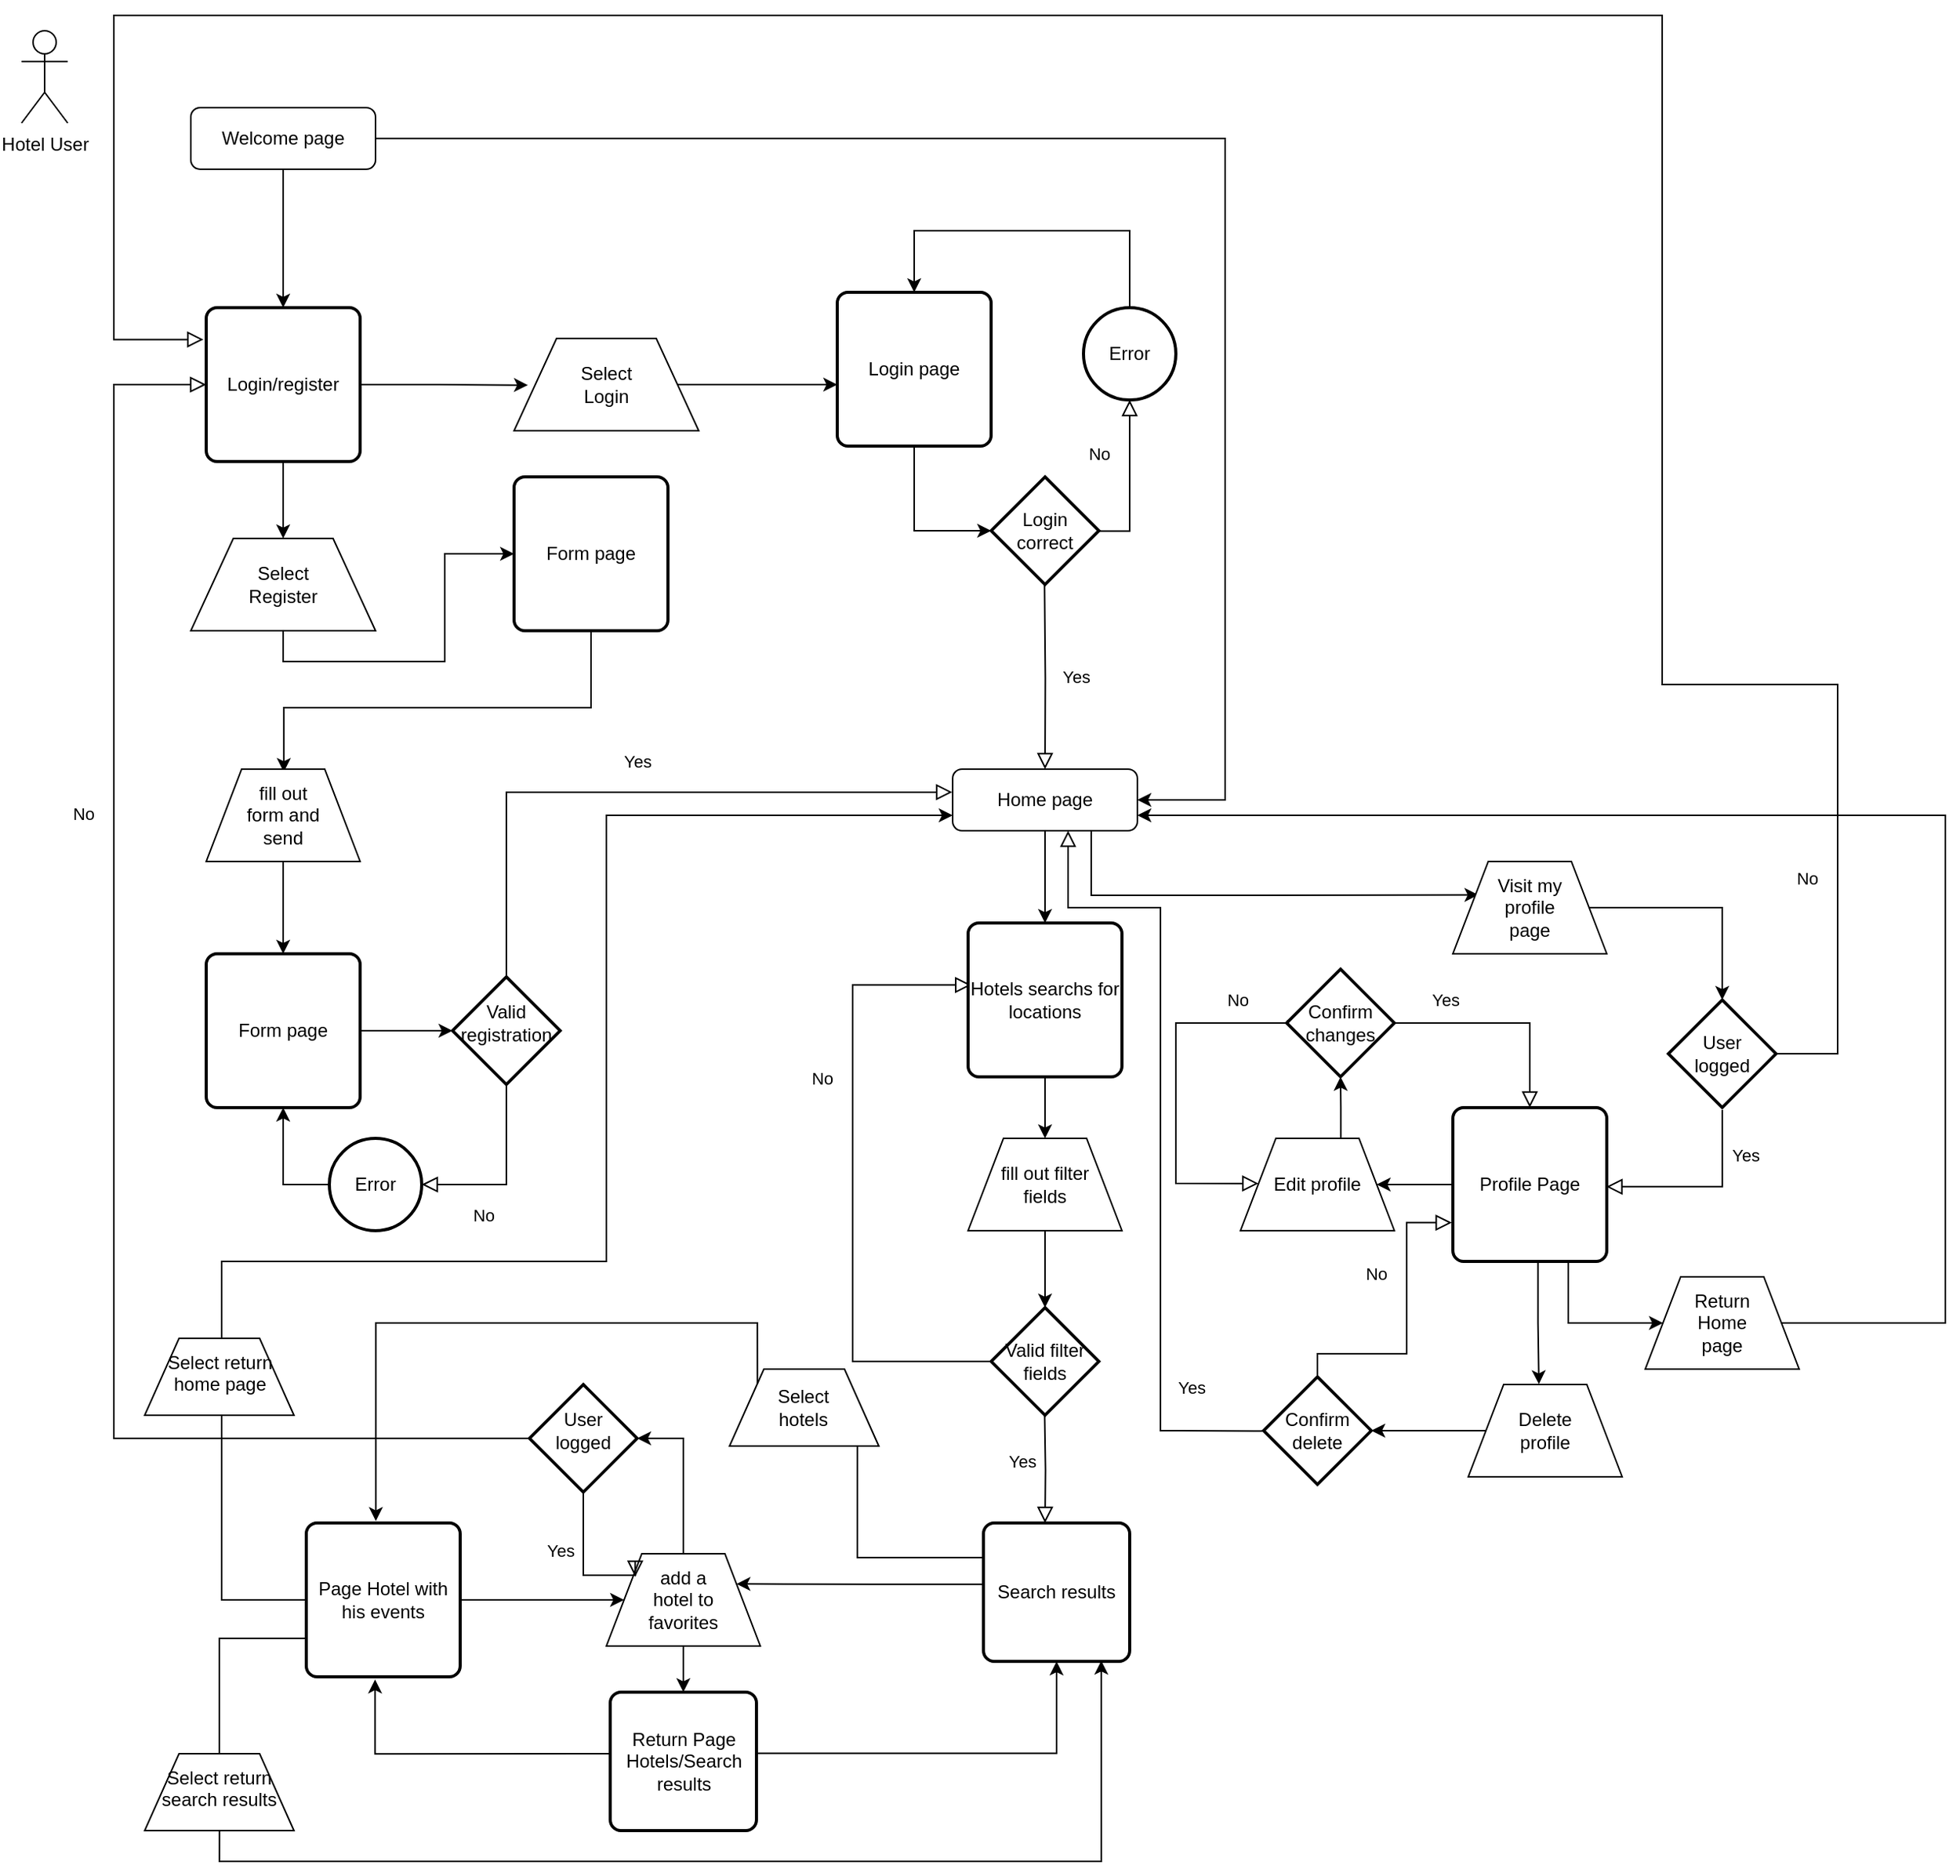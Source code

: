 <mxfile version="22.1.2" type="github">
  <diagram id="C5RBs43oDa-KdzZeNtuy" name="Page-1">
    <mxGraphModel dx="1803" dy="2200" grid="1" gridSize="10" guides="1" tooltips="1" connect="1" arrows="1" fold="1" page="1" pageScale="1" pageWidth="827" pageHeight="1169" math="0" shadow="0">
      <root>
        <mxCell id="WIyWlLk6GJQsqaUBKTNV-0" />
        <mxCell id="WIyWlLk6GJQsqaUBKTNV-1" parent="WIyWlLk6GJQsqaUBKTNV-0" />
        <mxCell id="FIhfvnTf2BQYqZ3gfZuZ-0" value="Hotel User" style="shape=umlActor;verticalLabelPosition=bottom;verticalAlign=top;html=1;outlineConnect=0;" vertex="1" parent="WIyWlLk6GJQsqaUBKTNV-1">
          <mxGeometry x="20" y="10" width="30" height="60" as="geometry" />
        </mxCell>
        <mxCell id="FIhfvnTf2BQYqZ3gfZuZ-1" style="edgeStyle=orthogonalEdgeStyle;rounded=0;orthogonalLoop=1;jettySize=auto;html=1;exitX=0.5;exitY=1;exitDx=0;exitDy=0;" edge="1" parent="WIyWlLk6GJQsqaUBKTNV-1" source="FIhfvnTf2BQYqZ3gfZuZ-2" target="FIhfvnTf2BQYqZ3gfZuZ-8">
          <mxGeometry relative="1" as="geometry" />
        </mxCell>
        <mxCell id="FIhfvnTf2BQYqZ3gfZuZ-2" value="Welcome page" style="rounded=1;whiteSpace=wrap;html=1;fontSize=12;glass=0;strokeWidth=1;shadow=0;" vertex="1" parent="WIyWlLk6GJQsqaUBKTNV-1">
          <mxGeometry x="130" y="60" width="120" height="40" as="geometry" />
        </mxCell>
        <mxCell id="FIhfvnTf2BQYqZ3gfZuZ-3" value="Yes" style="rounded=0;html=1;jettySize=auto;orthogonalLoop=1;fontSize=11;endArrow=block;endFill=0;endSize=8;strokeWidth=1;shadow=0;labelBackgroundColor=none;edgeStyle=orthogonalEdgeStyle;" edge="1" parent="WIyWlLk6GJQsqaUBKTNV-1">
          <mxGeometry x="-0.152" y="-15" relative="1" as="geometry">
            <mxPoint as="offset" />
            <mxPoint x="684.75" y="910" as="sourcePoint" />
            <mxPoint x="685" y="980" as="targetPoint" />
          </mxGeometry>
        </mxCell>
        <mxCell id="FIhfvnTf2BQYqZ3gfZuZ-4" value="No" style="rounded=0;html=1;jettySize=auto;orthogonalLoop=1;fontSize=11;endArrow=block;endFill=0;endSize=8;strokeWidth=1;shadow=0;labelBackgroundColor=none;edgeStyle=orthogonalEdgeStyle;entryX=0.021;entryY=0.403;entryDx=0;entryDy=0;entryPerimeter=0;exitX=0;exitY=0.5;exitDx=0;exitDy=0;exitPerimeter=0;" edge="1" parent="WIyWlLk6GJQsqaUBKTNV-1" source="FIhfvnTf2BQYqZ3gfZuZ-41" target="FIhfvnTf2BQYqZ3gfZuZ-38">
          <mxGeometry x="0.333" y="20" relative="1" as="geometry">
            <mxPoint as="offset" />
            <mxPoint x="650" y="870" as="sourcePoint" />
            <mxPoint x="650" y="980" as="targetPoint" />
            <Array as="points">
              <mxPoint x="560" y="875" />
              <mxPoint x="560" y="630" />
            </Array>
          </mxGeometry>
        </mxCell>
        <mxCell id="FIhfvnTf2BQYqZ3gfZuZ-5" style="edgeStyle=orthogonalEdgeStyle;rounded=0;orthogonalLoop=1;jettySize=auto;html=1;exitX=0.5;exitY=1;exitDx=0;exitDy=0;entryX=0.5;entryY=0;entryDx=0;entryDy=0;" edge="1" parent="WIyWlLk6GJQsqaUBKTNV-1" source="FIhfvnTf2BQYqZ3gfZuZ-6" target="FIhfvnTf2BQYqZ3gfZuZ-38">
          <mxGeometry relative="1" as="geometry" />
        </mxCell>
        <mxCell id="FIhfvnTf2BQYqZ3gfZuZ-73" style="edgeStyle=orthogonalEdgeStyle;rounded=0;orthogonalLoop=1;jettySize=auto;html=1;exitX=0.75;exitY=1;exitDx=0;exitDy=0;entryX=0.834;entryY=0.362;entryDx=0;entryDy=0;entryPerimeter=0;" edge="1" parent="WIyWlLk6GJQsqaUBKTNV-1" source="FIhfvnTf2BQYqZ3gfZuZ-6" target="FIhfvnTf2BQYqZ3gfZuZ-72">
          <mxGeometry relative="1" as="geometry">
            <Array as="points">
              <mxPoint x="715" y="572" />
              <mxPoint x="811" y="572" />
            </Array>
          </mxGeometry>
        </mxCell>
        <mxCell id="FIhfvnTf2BQYqZ3gfZuZ-6" value="Home page" style="rounded=1;whiteSpace=wrap;html=1;fontSize=12;glass=0;strokeWidth=1;shadow=0;" vertex="1" parent="WIyWlLk6GJQsqaUBKTNV-1">
          <mxGeometry x="625" y="490" width="120" height="40" as="geometry" />
        </mxCell>
        <mxCell id="FIhfvnTf2BQYqZ3gfZuZ-7" style="edgeStyle=orthogonalEdgeStyle;rounded=0;orthogonalLoop=1;jettySize=auto;html=1;exitX=0.5;exitY=1;exitDx=0;exitDy=0;entryX=0.5;entryY=1;entryDx=0;entryDy=0;" edge="1" parent="WIyWlLk6GJQsqaUBKTNV-1" source="FIhfvnTf2BQYqZ3gfZuZ-8" target="FIhfvnTf2BQYqZ3gfZuZ-21">
          <mxGeometry relative="1" as="geometry" />
        </mxCell>
        <mxCell id="FIhfvnTf2BQYqZ3gfZuZ-8" value="Login/register" style="rounded=1;whiteSpace=wrap;html=1;absoluteArcSize=1;arcSize=14;strokeWidth=2;" vertex="1" parent="WIyWlLk6GJQsqaUBKTNV-1">
          <mxGeometry x="140" y="190" width="100" height="100" as="geometry" />
        </mxCell>
        <mxCell id="FIhfvnTf2BQYqZ3gfZuZ-9" value="" style="verticalLabelPosition=middle;verticalAlign=middle;html=1;shape=trapezoid;perimeter=trapezoidPerimeter;whiteSpace=wrap;size=0.23;arcSize=10;flipV=1;labelPosition=center;align=center;rotation=-180;" vertex="1" parent="WIyWlLk6GJQsqaUBKTNV-1">
          <mxGeometry x="340" y="210" width="120" height="60" as="geometry" />
        </mxCell>
        <mxCell id="FIhfvnTf2BQYqZ3gfZuZ-10" value="Select Login" style="text;html=1;strokeColor=none;fillColor=none;align=center;verticalAlign=middle;whiteSpace=wrap;rounded=0;" vertex="1" parent="WIyWlLk6GJQsqaUBKTNV-1">
          <mxGeometry x="150" y="345" width="60" height="30" as="geometry" />
        </mxCell>
        <mxCell id="FIhfvnTf2BQYqZ3gfZuZ-11" style="edgeStyle=orthogonalEdgeStyle;rounded=0;orthogonalLoop=1;jettySize=auto;html=1;exitX=1;exitY=0.5;exitDx=0;exitDy=0;entryX=0.925;entryY=0.506;entryDx=0;entryDy=0;entryPerimeter=0;" edge="1" parent="WIyWlLk6GJQsqaUBKTNV-1" source="FIhfvnTf2BQYqZ3gfZuZ-8" target="FIhfvnTf2BQYqZ3gfZuZ-9">
          <mxGeometry relative="1" as="geometry" />
        </mxCell>
        <mxCell id="FIhfvnTf2BQYqZ3gfZuZ-12" style="edgeStyle=orthogonalEdgeStyle;rounded=0;orthogonalLoop=1;jettySize=auto;html=1;exitX=0.5;exitY=1;exitDx=0;exitDy=0;entryX=0;entryY=0.5;entryDx=0;entryDy=0;entryPerimeter=0;" edge="1" parent="WIyWlLk6GJQsqaUBKTNV-1" source="FIhfvnTf2BQYqZ3gfZuZ-13" target="FIhfvnTf2BQYqZ3gfZuZ-15">
          <mxGeometry relative="1" as="geometry">
            <mxPoint x="600.333" y="340" as="targetPoint" />
          </mxGeometry>
        </mxCell>
        <mxCell id="FIhfvnTf2BQYqZ3gfZuZ-13" value="Login page" style="rounded=1;whiteSpace=wrap;html=1;absoluteArcSize=1;arcSize=14;strokeWidth=2;" vertex="1" parent="WIyWlLk6GJQsqaUBKTNV-1">
          <mxGeometry x="550" y="180" width="100" height="100" as="geometry" />
        </mxCell>
        <mxCell id="FIhfvnTf2BQYqZ3gfZuZ-14" style="edgeStyle=orthogonalEdgeStyle;rounded=0;orthogonalLoop=1;jettySize=auto;html=1;exitX=0;exitY=0.5;exitDx=0;exitDy=0;entryX=0;entryY=0.6;entryDx=0;entryDy=0;entryPerimeter=0;" edge="1" parent="WIyWlLk6GJQsqaUBKTNV-1" source="FIhfvnTf2BQYqZ3gfZuZ-9" target="FIhfvnTf2BQYqZ3gfZuZ-13">
          <mxGeometry relative="1" as="geometry">
            <mxPoint x="500" y="240" as="targetPoint" />
          </mxGeometry>
        </mxCell>
        <mxCell id="FIhfvnTf2BQYqZ3gfZuZ-15" value="Login correct" style="strokeWidth=2;html=1;shape=mxgraph.flowchart.decision;whiteSpace=wrap;" vertex="1" parent="WIyWlLk6GJQsqaUBKTNV-1">
          <mxGeometry x="650" y="300" width="70" height="70" as="geometry" />
        </mxCell>
        <mxCell id="FIhfvnTf2BQYqZ3gfZuZ-16" style="edgeStyle=orthogonalEdgeStyle;rounded=0;orthogonalLoop=1;jettySize=auto;html=1;exitX=0.5;exitY=0;exitDx=0;exitDy=0;exitPerimeter=0;entryX=0.5;entryY=0;entryDx=0;entryDy=0;" edge="1" parent="WIyWlLk6GJQsqaUBKTNV-1" source="FIhfvnTf2BQYqZ3gfZuZ-17" target="FIhfvnTf2BQYqZ3gfZuZ-13">
          <mxGeometry relative="1" as="geometry">
            <Array as="points">
              <mxPoint x="740" y="140" />
              <mxPoint x="600" y="140" />
            </Array>
          </mxGeometry>
        </mxCell>
        <mxCell id="FIhfvnTf2BQYqZ3gfZuZ-17" value="Error" style="strokeWidth=2;html=1;shape=mxgraph.flowchart.start_2;whiteSpace=wrap;" vertex="1" parent="WIyWlLk6GJQsqaUBKTNV-1">
          <mxGeometry x="710" y="190" width="60" height="60" as="geometry" />
        </mxCell>
        <mxCell id="FIhfvnTf2BQYqZ3gfZuZ-18" value="Yes" style="rounded=0;html=1;jettySize=auto;orthogonalLoop=1;fontSize=11;endArrow=block;endFill=0;endSize=8;strokeWidth=1;shadow=0;labelBackgroundColor=none;edgeStyle=orthogonalEdgeStyle;" edge="1" parent="WIyWlLk6GJQsqaUBKTNV-1" target="FIhfvnTf2BQYqZ3gfZuZ-6">
          <mxGeometry y="20" relative="1" as="geometry">
            <mxPoint as="offset" />
            <mxPoint x="684.67" y="370" as="sourcePoint" />
            <mxPoint x="684.67" y="510" as="targetPoint" />
          </mxGeometry>
        </mxCell>
        <mxCell id="FIhfvnTf2BQYqZ3gfZuZ-19" value="No" style="rounded=0;html=1;jettySize=auto;orthogonalLoop=1;fontSize=11;endArrow=block;endFill=0;endSize=8;strokeWidth=1;shadow=0;labelBackgroundColor=none;edgeStyle=orthogonalEdgeStyle;entryX=0.5;entryY=1;entryDx=0;entryDy=0;entryPerimeter=0;exitX=0.986;exitY=0.504;exitDx=0;exitDy=0;exitPerimeter=0;" edge="1" parent="WIyWlLk6GJQsqaUBKTNV-1" source="FIhfvnTf2BQYqZ3gfZuZ-15" target="FIhfvnTf2BQYqZ3gfZuZ-17">
          <mxGeometry x="0.333" y="20" relative="1" as="geometry">
            <mxPoint as="offset" />
            <mxPoint x="720" y="340" as="sourcePoint" />
            <mxPoint x="720" y="450" as="targetPoint" />
            <Array as="points">
              <mxPoint x="740" y="335" />
            </Array>
          </mxGeometry>
        </mxCell>
        <mxCell id="FIhfvnTf2BQYqZ3gfZuZ-20" style="edgeStyle=orthogonalEdgeStyle;rounded=0;orthogonalLoop=1;jettySize=auto;html=1;exitX=0.5;exitY=0;exitDx=0;exitDy=0;" edge="1" parent="WIyWlLk6GJQsqaUBKTNV-1" source="FIhfvnTf2BQYqZ3gfZuZ-21" target="FIhfvnTf2BQYqZ3gfZuZ-25">
          <mxGeometry relative="1" as="geometry" />
        </mxCell>
        <mxCell id="FIhfvnTf2BQYqZ3gfZuZ-21" value="" style="verticalLabelPosition=middle;verticalAlign=middle;html=1;shape=trapezoid;perimeter=trapezoidPerimeter;whiteSpace=wrap;size=0.23;arcSize=10;flipV=1;labelPosition=center;align=center;rotation=-180;" vertex="1" parent="WIyWlLk6GJQsqaUBKTNV-1">
          <mxGeometry x="130" y="340" width="120" height="60" as="geometry" />
        </mxCell>
        <mxCell id="FIhfvnTf2BQYqZ3gfZuZ-22" value="Select Login" style="text;html=1;strokeColor=none;fillColor=none;align=center;verticalAlign=middle;whiteSpace=wrap;rounded=0;" vertex="1" parent="WIyWlLk6GJQsqaUBKTNV-1">
          <mxGeometry x="370" y="225" width="60" height="30" as="geometry" />
        </mxCell>
        <mxCell id="FIhfvnTf2BQYqZ3gfZuZ-23" value="Select Register" style="text;html=1;strokeColor=none;fillColor=none;align=center;verticalAlign=middle;whiteSpace=wrap;rounded=0;" vertex="1" parent="WIyWlLk6GJQsqaUBKTNV-1">
          <mxGeometry x="160" y="355" width="60" height="30" as="geometry" />
        </mxCell>
        <mxCell id="FIhfvnTf2BQYqZ3gfZuZ-24" style="edgeStyle=orthogonalEdgeStyle;rounded=0;orthogonalLoop=1;jettySize=auto;html=1;exitX=0.5;exitY=1;exitDx=0;exitDy=0;entryX=0.496;entryY=0.031;entryDx=0;entryDy=0;entryPerimeter=0;" edge="1" parent="WIyWlLk6GJQsqaUBKTNV-1" source="FIhfvnTf2BQYqZ3gfZuZ-25" target="FIhfvnTf2BQYqZ3gfZuZ-27">
          <mxGeometry relative="1" as="geometry">
            <Array as="points">
              <mxPoint x="390" y="450" />
              <mxPoint x="190" y="450" />
            </Array>
          </mxGeometry>
        </mxCell>
        <mxCell id="FIhfvnTf2BQYqZ3gfZuZ-25" value="Form page" style="rounded=1;whiteSpace=wrap;html=1;absoluteArcSize=1;arcSize=14;strokeWidth=2;" vertex="1" parent="WIyWlLk6GJQsqaUBKTNV-1">
          <mxGeometry x="340" y="300" width="100" height="100" as="geometry" />
        </mxCell>
        <mxCell id="FIhfvnTf2BQYqZ3gfZuZ-26" style="edgeStyle=orthogonalEdgeStyle;rounded=0;orthogonalLoop=1;jettySize=auto;html=1;exitX=0.5;exitY=0;exitDx=0;exitDy=0;" edge="1" parent="WIyWlLk6GJQsqaUBKTNV-1" source="FIhfvnTf2BQYqZ3gfZuZ-27" target="FIhfvnTf2BQYqZ3gfZuZ-29">
          <mxGeometry relative="1" as="geometry" />
        </mxCell>
        <mxCell id="FIhfvnTf2BQYqZ3gfZuZ-27" value="" style="verticalLabelPosition=middle;verticalAlign=middle;html=1;shape=trapezoid;perimeter=trapezoidPerimeter;whiteSpace=wrap;size=0.23;arcSize=10;flipV=1;labelPosition=center;align=center;rotation=-180;" vertex="1" parent="WIyWlLk6GJQsqaUBKTNV-1">
          <mxGeometry x="140" y="490" width="100" height="60" as="geometry" />
        </mxCell>
        <mxCell id="FIhfvnTf2BQYqZ3gfZuZ-28" value="fill out form and send" style="text;html=1;strokeColor=none;fillColor=none;align=center;verticalAlign=middle;whiteSpace=wrap;rounded=0;" vertex="1" parent="WIyWlLk6GJQsqaUBKTNV-1">
          <mxGeometry x="160" y="505" width="60" height="30" as="geometry" />
        </mxCell>
        <mxCell id="FIhfvnTf2BQYqZ3gfZuZ-29" value="Form page" style="rounded=1;whiteSpace=wrap;html=1;absoluteArcSize=1;arcSize=14;strokeWidth=2;" vertex="1" parent="WIyWlLk6GJQsqaUBKTNV-1">
          <mxGeometry x="140" y="610" width="100" height="100" as="geometry" />
        </mxCell>
        <mxCell id="FIhfvnTf2BQYqZ3gfZuZ-30" value="" style="strokeWidth=2;html=1;shape=mxgraph.flowchart.decision;whiteSpace=wrap;" vertex="1" parent="WIyWlLk6GJQsqaUBKTNV-1">
          <mxGeometry x="300" y="625" width="70" height="70" as="geometry" />
        </mxCell>
        <mxCell id="FIhfvnTf2BQYqZ3gfZuZ-31" value="Valid registration" style="text;html=1;strokeColor=none;fillColor=none;align=center;verticalAlign=middle;whiteSpace=wrap;rounded=0;" vertex="1" parent="WIyWlLk6GJQsqaUBKTNV-1">
          <mxGeometry x="305" y="640" width="60" height="30" as="geometry" />
        </mxCell>
        <mxCell id="FIhfvnTf2BQYqZ3gfZuZ-32" value="Yes" style="rounded=0;html=1;jettySize=auto;orthogonalLoop=1;fontSize=11;endArrow=block;endFill=0;endSize=8;strokeWidth=1;shadow=0;labelBackgroundColor=none;edgeStyle=orthogonalEdgeStyle;exitX=0.5;exitY=0;exitDx=0;exitDy=0;exitPerimeter=0;entryX=-0.002;entryY=0.374;entryDx=0;entryDy=0;entryPerimeter=0;" edge="1" parent="WIyWlLk6GJQsqaUBKTNV-1" source="FIhfvnTf2BQYqZ3gfZuZ-30" target="FIhfvnTf2BQYqZ3gfZuZ-6">
          <mxGeometry y="20" relative="1" as="geometry">
            <mxPoint as="offset" />
            <mxPoint x="340.03" y="614.99" as="sourcePoint" />
            <mxPoint x="340.0" y="705.014" as="targetPoint" />
          </mxGeometry>
        </mxCell>
        <mxCell id="FIhfvnTf2BQYqZ3gfZuZ-33" style="edgeStyle=orthogonalEdgeStyle;rounded=0;orthogonalLoop=1;jettySize=auto;html=1;exitX=1;exitY=0.5;exitDx=0;exitDy=0;entryX=0;entryY=0.5;entryDx=0;entryDy=0;entryPerimeter=0;" edge="1" parent="WIyWlLk6GJQsqaUBKTNV-1" source="FIhfvnTf2BQYqZ3gfZuZ-29" target="FIhfvnTf2BQYqZ3gfZuZ-30">
          <mxGeometry relative="1" as="geometry" />
        </mxCell>
        <mxCell id="FIhfvnTf2BQYqZ3gfZuZ-34" style="edgeStyle=orthogonalEdgeStyle;rounded=0;orthogonalLoop=1;jettySize=auto;html=1;exitX=0;exitY=0.5;exitDx=0;exitDy=0;exitPerimeter=0;entryX=0.5;entryY=1;entryDx=0;entryDy=0;" edge="1" parent="WIyWlLk6GJQsqaUBKTNV-1" source="FIhfvnTf2BQYqZ3gfZuZ-35" target="FIhfvnTf2BQYqZ3gfZuZ-29">
          <mxGeometry relative="1" as="geometry" />
        </mxCell>
        <mxCell id="FIhfvnTf2BQYqZ3gfZuZ-35" value="Error" style="strokeWidth=2;html=1;shape=mxgraph.flowchart.start_2;whiteSpace=wrap;" vertex="1" parent="WIyWlLk6GJQsqaUBKTNV-1">
          <mxGeometry x="220" y="730" width="60" height="60" as="geometry" />
        </mxCell>
        <mxCell id="FIhfvnTf2BQYqZ3gfZuZ-36" value="No" style="rounded=0;html=1;jettySize=auto;orthogonalLoop=1;fontSize=11;endArrow=block;endFill=0;endSize=8;strokeWidth=1;shadow=0;labelBackgroundColor=none;edgeStyle=orthogonalEdgeStyle;entryX=1;entryY=0.5;entryDx=0;entryDy=0;entryPerimeter=0;exitX=0.5;exitY=1;exitDx=0;exitDy=0;exitPerimeter=0;" edge="1" parent="WIyWlLk6GJQsqaUBKTNV-1" source="FIhfvnTf2BQYqZ3gfZuZ-30" target="FIhfvnTf2BQYqZ3gfZuZ-35">
          <mxGeometry x="0.333" y="20" relative="1" as="geometry">
            <mxPoint as="offset" />
            <mxPoint x="334.77" y="835" as="sourcePoint" />
            <mxPoint x="334.77" y="945" as="targetPoint" />
            <Array as="points">
              <mxPoint x="335" y="760" />
              <mxPoint x="300" y="760" />
            </Array>
          </mxGeometry>
        </mxCell>
        <mxCell id="FIhfvnTf2BQYqZ3gfZuZ-37" style="edgeStyle=orthogonalEdgeStyle;rounded=0;orthogonalLoop=1;jettySize=auto;html=1;exitX=0.5;exitY=1;exitDx=0;exitDy=0;entryX=0.5;entryY=1;entryDx=0;entryDy=0;" edge="1" parent="WIyWlLk6GJQsqaUBKTNV-1" source="FIhfvnTf2BQYqZ3gfZuZ-38" target="FIhfvnTf2BQYqZ3gfZuZ-39">
          <mxGeometry relative="1" as="geometry" />
        </mxCell>
        <mxCell id="FIhfvnTf2BQYqZ3gfZuZ-38" value="Hotels searchs for locations" style="rounded=1;whiteSpace=wrap;html=1;absoluteArcSize=1;arcSize=14;strokeWidth=2;" vertex="1" parent="WIyWlLk6GJQsqaUBKTNV-1">
          <mxGeometry x="635" y="590" width="100" height="100" as="geometry" />
        </mxCell>
        <mxCell id="FIhfvnTf2BQYqZ3gfZuZ-39" value="" style="verticalLabelPosition=middle;verticalAlign=middle;html=1;shape=trapezoid;perimeter=trapezoidPerimeter;whiteSpace=wrap;size=0.23;arcSize=10;flipV=1;labelPosition=center;align=center;rotation=-180;" vertex="1" parent="WIyWlLk6GJQsqaUBKTNV-1">
          <mxGeometry x="635" y="730" width="100" height="60" as="geometry" />
        </mxCell>
        <mxCell id="FIhfvnTf2BQYqZ3gfZuZ-40" value="fill out filter fields" style="text;html=1;strokeColor=none;fillColor=none;align=center;verticalAlign=middle;whiteSpace=wrap;rounded=0;" vertex="1" parent="WIyWlLk6GJQsqaUBKTNV-1">
          <mxGeometry x="655" y="745" width="60" height="30" as="geometry" />
        </mxCell>
        <mxCell id="FIhfvnTf2BQYqZ3gfZuZ-41" value="Valid filter fields" style="strokeWidth=2;html=1;shape=mxgraph.flowchart.decision;whiteSpace=wrap;" vertex="1" parent="WIyWlLk6GJQsqaUBKTNV-1">
          <mxGeometry x="650" y="840" width="70" height="70" as="geometry" />
        </mxCell>
        <mxCell id="FIhfvnTf2BQYqZ3gfZuZ-42" style="edgeStyle=orthogonalEdgeStyle;rounded=0;orthogonalLoop=1;jettySize=auto;html=1;exitX=0.5;exitY=0;exitDx=0;exitDy=0;entryX=0.5;entryY=0;entryDx=0;entryDy=0;entryPerimeter=0;" edge="1" parent="WIyWlLk6GJQsqaUBKTNV-1" source="FIhfvnTf2BQYqZ3gfZuZ-39" target="FIhfvnTf2BQYqZ3gfZuZ-41">
          <mxGeometry relative="1" as="geometry" />
        </mxCell>
        <mxCell id="FIhfvnTf2BQYqZ3gfZuZ-43" style="edgeStyle=orthogonalEdgeStyle;rounded=0;orthogonalLoop=1;jettySize=auto;html=1;exitX=0;exitY=0.25;exitDx=0;exitDy=0;entryX=0.143;entryY=0.405;entryDx=0;entryDy=0;entryPerimeter=0;" edge="1" parent="WIyWlLk6GJQsqaUBKTNV-1" source="FIhfvnTf2BQYqZ3gfZuZ-44" target="FIhfvnTf2BQYqZ3gfZuZ-53">
          <mxGeometry relative="1" as="geometry" />
        </mxCell>
        <mxCell id="FIhfvnTf2BQYqZ3gfZuZ-44" value="Search results" style="rounded=1;whiteSpace=wrap;html=1;absoluteArcSize=1;arcSize=14;strokeWidth=2;" vertex="1" parent="WIyWlLk6GJQsqaUBKTNV-1">
          <mxGeometry x="645" y="980" width="95" height="90" as="geometry" />
        </mxCell>
        <mxCell id="FIhfvnTf2BQYqZ3gfZuZ-45" style="edgeStyle=orthogonalEdgeStyle;rounded=0;orthogonalLoop=1;jettySize=auto;html=1;entryX=0.5;entryY=1;entryDx=0;entryDy=0;exitX=1.001;exitY=0.441;exitDx=0;exitDy=0;exitPerimeter=0;" edge="1" parent="WIyWlLk6GJQsqaUBKTNV-1" source="FIhfvnTf2BQYqZ3gfZuZ-57" target="FIhfvnTf2BQYqZ3gfZuZ-44">
          <mxGeometry relative="1" as="geometry">
            <mxPoint x="550" y="1130" as="sourcePoint" />
            <Array as="points">
              <mxPoint x="693" y="1130" />
            </Array>
          </mxGeometry>
        </mxCell>
        <mxCell id="FIhfvnTf2BQYqZ3gfZuZ-46" style="edgeStyle=orthogonalEdgeStyle;rounded=0;orthogonalLoop=1;jettySize=auto;html=1;exitX=0.5;exitY=0;exitDx=0;exitDy=0;entryX=0.5;entryY=0;entryDx=0;entryDy=0;" edge="1" parent="WIyWlLk6GJQsqaUBKTNV-1" source="FIhfvnTf2BQYqZ3gfZuZ-47" target="FIhfvnTf2BQYqZ3gfZuZ-57">
          <mxGeometry relative="1" as="geometry" />
        </mxCell>
        <mxCell id="FIhfvnTf2BQYqZ3gfZuZ-47" value="" style="verticalLabelPosition=middle;verticalAlign=middle;html=1;shape=trapezoid;perimeter=trapezoidPerimeter;whiteSpace=wrap;size=0.23;arcSize=10;flipV=1;labelPosition=center;align=center;rotation=-180;" vertex="1" parent="WIyWlLk6GJQsqaUBKTNV-1">
          <mxGeometry x="400" y="1000" width="100" height="60" as="geometry" />
        </mxCell>
        <mxCell id="FIhfvnTf2BQYqZ3gfZuZ-48" value="add a hotel to favorites" style="text;html=1;strokeColor=none;fillColor=none;align=center;verticalAlign=middle;whiteSpace=wrap;rounded=0;" vertex="1" parent="WIyWlLk6GJQsqaUBKTNV-1">
          <mxGeometry x="420" y="1015" width="60" height="30" as="geometry" />
        </mxCell>
        <mxCell id="FIhfvnTf2BQYqZ3gfZuZ-49" style="edgeStyle=orthogonalEdgeStyle;rounded=0;orthogonalLoop=1;jettySize=auto;html=1;exitX=1;exitY=0.5;exitDx=0;exitDy=0;entryX=1;entryY=0.5;entryDx=0;entryDy=0;" edge="1" parent="WIyWlLk6GJQsqaUBKTNV-1" source="FIhfvnTf2BQYqZ3gfZuZ-51" target="FIhfvnTf2BQYqZ3gfZuZ-47">
          <mxGeometry relative="1" as="geometry" />
        </mxCell>
        <mxCell id="FIhfvnTf2BQYqZ3gfZuZ-50" style="edgeStyle=orthogonalEdgeStyle;rounded=0;orthogonalLoop=1;jettySize=auto;html=1;exitX=0;exitY=0.5;exitDx=0;exitDy=0;entryX=0;entryY=0.75;entryDx=0;entryDy=0;" edge="1" parent="WIyWlLk6GJQsqaUBKTNV-1" source="FIhfvnTf2BQYqZ3gfZuZ-51" target="FIhfvnTf2BQYqZ3gfZuZ-6">
          <mxGeometry relative="1" as="geometry">
            <Array as="points">
              <mxPoint x="150" y="1030" />
              <mxPoint x="150" y="810" />
              <mxPoint x="400" y="810" />
              <mxPoint x="400" y="520" />
            </Array>
          </mxGeometry>
        </mxCell>
        <mxCell id="FIhfvnTf2BQYqZ3gfZuZ-102" style="edgeStyle=orthogonalEdgeStyle;rounded=0;orthogonalLoop=1;jettySize=auto;html=1;exitX=0;exitY=0.75;exitDx=0;exitDy=0;entryX=0.5;entryY=1;entryDx=0;entryDy=0;endArrow=none;endFill=0;" edge="1" parent="WIyWlLk6GJQsqaUBKTNV-1" source="FIhfvnTf2BQYqZ3gfZuZ-51" target="FIhfvnTf2BQYqZ3gfZuZ-60">
          <mxGeometry relative="1" as="geometry" />
        </mxCell>
        <mxCell id="FIhfvnTf2BQYqZ3gfZuZ-51" value="Page Hotel with his events" style="rounded=1;whiteSpace=wrap;html=1;absoluteArcSize=1;arcSize=14;strokeWidth=2;" vertex="1" parent="WIyWlLk6GJQsqaUBKTNV-1">
          <mxGeometry x="205" y="980" width="100" height="100" as="geometry" />
        </mxCell>
        <mxCell id="FIhfvnTf2BQYqZ3gfZuZ-52" style="edgeStyle=orthogonalEdgeStyle;rounded=0;orthogonalLoop=1;jettySize=auto;html=1;entryX=0;entryY=0.75;entryDx=0;entryDy=0;exitX=-0.007;exitY=0.443;exitDx=0;exitDy=0;exitPerimeter=0;" edge="1" parent="WIyWlLk6GJQsqaUBKTNV-1" source="FIhfvnTf2BQYqZ3gfZuZ-44" target="FIhfvnTf2BQYqZ3gfZuZ-47">
          <mxGeometry relative="1" as="geometry">
            <mxPoint x="645" y="1050" as="sourcePoint" />
            <Array as="points" />
          </mxGeometry>
        </mxCell>
        <mxCell id="FIhfvnTf2BQYqZ3gfZuZ-53" value="" style="verticalLabelPosition=middle;verticalAlign=middle;html=1;shape=trapezoid;perimeter=trapezoidPerimeter;whiteSpace=wrap;size=0.23;arcSize=10;flipV=1;labelPosition=center;align=center;rotation=-180;" vertex="1" parent="WIyWlLk6GJQsqaUBKTNV-1">
          <mxGeometry x="480" y="880" width="97" height="50" as="geometry" />
        </mxCell>
        <mxCell id="FIhfvnTf2BQYqZ3gfZuZ-54" value="Select hotels" style="text;html=1;strokeColor=none;fillColor=none;align=center;verticalAlign=middle;whiteSpace=wrap;rounded=0;" vertex="1" parent="WIyWlLk6GJQsqaUBKTNV-1">
          <mxGeometry x="497.5" y="890" width="60" height="30" as="geometry" />
        </mxCell>
        <mxCell id="FIhfvnTf2BQYqZ3gfZuZ-55" style="edgeStyle=orthogonalEdgeStyle;rounded=0;orthogonalLoop=1;jettySize=auto;html=1;exitX=1;exitY=1;exitDx=0;exitDy=0;entryX=0.452;entryY=-0.012;entryDx=0;entryDy=0;entryPerimeter=0;" edge="1" parent="WIyWlLk6GJQsqaUBKTNV-1" source="FIhfvnTf2BQYqZ3gfZuZ-53" target="FIhfvnTf2BQYqZ3gfZuZ-51">
          <mxGeometry relative="1" as="geometry">
            <Array as="points">
              <mxPoint x="498" y="850" />
              <mxPoint x="250" y="850" />
            </Array>
          </mxGeometry>
        </mxCell>
        <mxCell id="FIhfvnTf2BQYqZ3gfZuZ-56" style="edgeStyle=orthogonalEdgeStyle;rounded=0;orthogonalLoop=1;jettySize=auto;html=1;entryX=0.447;entryY=1.017;entryDx=0;entryDy=0;entryPerimeter=0;exitX=-0.007;exitY=0.445;exitDx=0;exitDy=0;exitPerimeter=0;" edge="1" parent="WIyWlLk6GJQsqaUBKTNV-1" source="FIhfvnTf2BQYqZ3gfZuZ-57" target="FIhfvnTf2BQYqZ3gfZuZ-51">
          <mxGeometry relative="1" as="geometry">
            <mxPoint x="440" y="1130" as="sourcePoint" />
            <Array as="points">
              <mxPoint x="250" y="1130" />
            </Array>
          </mxGeometry>
        </mxCell>
        <mxCell id="FIhfvnTf2BQYqZ3gfZuZ-57" value="Return Page Hotels/Search results" style="rounded=1;whiteSpace=wrap;html=1;absoluteArcSize=1;arcSize=14;strokeWidth=2;" vertex="1" parent="WIyWlLk6GJQsqaUBKTNV-1">
          <mxGeometry x="402.5" y="1090" width="95" height="90" as="geometry" />
        </mxCell>
        <mxCell id="FIhfvnTf2BQYqZ3gfZuZ-58" value="" style="verticalLabelPosition=middle;verticalAlign=middle;html=1;shape=trapezoid;perimeter=trapezoidPerimeter;whiteSpace=wrap;size=0.23;arcSize=10;flipV=1;labelPosition=center;align=center;rotation=-180;" vertex="1" parent="WIyWlLk6GJQsqaUBKTNV-1">
          <mxGeometry x="100" y="860" width="97" height="50" as="geometry" />
        </mxCell>
        <mxCell id="FIhfvnTf2BQYqZ3gfZuZ-59" value="&lt;div&gt;Select return home page&lt;/div&gt;&lt;div&gt;&lt;br&gt;&lt;/div&gt;" style="text;html=1;strokeColor=none;fillColor=none;align=center;verticalAlign=middle;whiteSpace=wrap;rounded=0;" vertex="1" parent="WIyWlLk6GJQsqaUBKTNV-1">
          <mxGeometry x="112.75" y="870" width="71.5" height="40" as="geometry" />
        </mxCell>
        <mxCell id="FIhfvnTf2BQYqZ3gfZuZ-60" value="" style="verticalLabelPosition=middle;verticalAlign=middle;html=1;shape=trapezoid;perimeter=trapezoidPerimeter;whiteSpace=wrap;size=0.23;arcSize=10;flipV=1;labelPosition=center;align=center;rotation=-180;" vertex="1" parent="WIyWlLk6GJQsqaUBKTNV-1">
          <mxGeometry x="100" y="1130" width="97" height="50" as="geometry" />
        </mxCell>
        <mxCell id="FIhfvnTf2BQYqZ3gfZuZ-61" value="&lt;div&gt;Select return search results&lt;br&gt;&lt;/div&gt;&lt;div&gt;&lt;br&gt;&lt;/div&gt;" style="text;html=1;strokeColor=none;fillColor=none;align=center;verticalAlign=middle;whiteSpace=wrap;rounded=0;" vertex="1" parent="WIyWlLk6GJQsqaUBKTNV-1">
          <mxGeometry x="100" y="1140" width="97.25" height="40" as="geometry" />
        </mxCell>
        <mxCell id="FIhfvnTf2BQYqZ3gfZuZ-62" value="" style="strokeWidth=2;html=1;shape=mxgraph.flowchart.decision;whiteSpace=wrap;" vertex="1" parent="WIyWlLk6GJQsqaUBKTNV-1">
          <mxGeometry x="350" y="890" width="70" height="70" as="geometry" />
        </mxCell>
        <mxCell id="FIhfvnTf2BQYqZ3gfZuZ-63" value="User logged" style="text;html=1;strokeColor=none;fillColor=none;align=center;verticalAlign=middle;whiteSpace=wrap;rounded=0;" vertex="1" parent="WIyWlLk6GJQsqaUBKTNV-1">
          <mxGeometry x="355" y="900" width="60" height="40" as="geometry" />
        </mxCell>
        <mxCell id="FIhfvnTf2BQYqZ3gfZuZ-64" style="edgeStyle=orthogonalEdgeStyle;rounded=0;orthogonalLoop=1;jettySize=auto;html=1;exitX=0.5;exitY=1;exitDx=0;exitDy=0;entryX=1;entryY=0.5;entryDx=0;entryDy=0;entryPerimeter=0;" edge="1" parent="WIyWlLk6GJQsqaUBKTNV-1" source="FIhfvnTf2BQYqZ3gfZuZ-47" target="FIhfvnTf2BQYqZ3gfZuZ-62">
          <mxGeometry relative="1" as="geometry" />
        </mxCell>
        <mxCell id="FIhfvnTf2BQYqZ3gfZuZ-65" value="Yes" style="rounded=0;html=1;jettySize=auto;orthogonalLoop=1;fontSize=11;endArrow=block;endFill=0;endSize=8;strokeWidth=1;shadow=0;labelBackgroundColor=none;edgeStyle=orthogonalEdgeStyle;entryX=1;entryY=1;entryDx=0;entryDy=0;exitX=0.5;exitY=1;exitDx=0;exitDy=0;exitPerimeter=0;" edge="1" parent="WIyWlLk6GJQsqaUBKTNV-1" source="FIhfvnTf2BQYqZ3gfZuZ-62">
          <mxGeometry x="-0.152" y="-15" relative="1" as="geometry">
            <mxPoint as="offset" />
            <mxPoint x="369.25" y="948.78" as="sourcePoint" />
            <mxPoint x="418.699" y="1015.0" as="targetPoint" />
            <Array as="points">
              <mxPoint x="385" y="1014" />
              <mxPoint x="419" y="1014" />
            </Array>
          </mxGeometry>
        </mxCell>
        <mxCell id="FIhfvnTf2BQYqZ3gfZuZ-66" style="edgeStyle=orthogonalEdgeStyle;rounded=0;orthogonalLoop=1;jettySize=auto;html=1;entryX=1;entryY=0.5;entryDx=0;entryDy=0;exitX=1;exitY=0.5;exitDx=0;exitDy=0;" edge="1" parent="WIyWlLk6GJQsqaUBKTNV-1" source="FIhfvnTf2BQYqZ3gfZuZ-2" target="FIhfvnTf2BQYqZ3gfZuZ-6">
          <mxGeometry relative="1" as="geometry">
            <mxPoint x="305" y="80" as="sourcePoint" />
            <mxPoint x="802.52" y="514.56" as="targetPoint" />
            <Array as="points">
              <mxPoint x="802" y="80" />
              <mxPoint x="802" y="510" />
            </Array>
          </mxGeometry>
        </mxCell>
        <mxCell id="FIhfvnTf2BQYqZ3gfZuZ-67" value="No" style="rounded=0;html=1;jettySize=auto;orthogonalLoop=1;fontSize=11;endArrow=block;endFill=0;endSize=8;strokeWidth=1;shadow=0;labelBackgroundColor=none;edgeStyle=orthogonalEdgeStyle;entryX=0;entryY=0.5;entryDx=0;entryDy=0;exitX=0;exitY=0.5;exitDx=0;exitDy=0;exitPerimeter=0;" edge="1" parent="WIyWlLk6GJQsqaUBKTNV-1" source="FIhfvnTf2BQYqZ3gfZuZ-62" target="FIhfvnTf2BQYqZ3gfZuZ-8">
          <mxGeometry x="0.333" y="20" relative="1" as="geometry">
            <mxPoint as="offset" />
            <mxPoint x="315" y="870" as="sourcePoint" />
            <mxPoint x="260" y="935" as="targetPoint" />
            <Array as="points">
              <mxPoint x="80" y="925" />
              <mxPoint x="80" y="240" />
            </Array>
          </mxGeometry>
        </mxCell>
        <mxCell id="FIhfvnTf2BQYqZ3gfZuZ-69" value="" style="strokeWidth=2;html=1;shape=mxgraph.flowchart.decision;whiteSpace=wrap;" vertex="1" parent="WIyWlLk6GJQsqaUBKTNV-1">
          <mxGeometry x="1090" y="640" width="70" height="70" as="geometry" />
        </mxCell>
        <mxCell id="FIhfvnTf2BQYqZ3gfZuZ-70" value="User logged" style="text;html=1;strokeColor=none;fillColor=none;align=center;verticalAlign=middle;whiteSpace=wrap;rounded=0;" vertex="1" parent="WIyWlLk6GJQsqaUBKTNV-1">
          <mxGeometry x="1095" y="655" width="60" height="40" as="geometry" />
        </mxCell>
        <mxCell id="FIhfvnTf2BQYqZ3gfZuZ-100" style="edgeStyle=orthogonalEdgeStyle;rounded=0;orthogonalLoop=1;jettySize=auto;html=1;exitX=0.75;exitY=1;exitDx=0;exitDy=0;entryX=1;entryY=0.5;entryDx=0;entryDy=0;" edge="1" parent="WIyWlLk6GJQsqaUBKTNV-1" source="FIhfvnTf2BQYqZ3gfZuZ-71" target="FIhfvnTf2BQYqZ3gfZuZ-97">
          <mxGeometry relative="1" as="geometry">
            <Array as="points">
              <mxPoint x="1025" y="850" />
              <mxPoint x="1070" y="850" />
              <mxPoint x="1070" y="850" />
            </Array>
          </mxGeometry>
        </mxCell>
        <mxCell id="FIhfvnTf2BQYqZ3gfZuZ-71" value="&lt;div&gt;Profile Page&lt;/div&gt;" style="rounded=1;whiteSpace=wrap;html=1;absoluteArcSize=1;arcSize=14;strokeWidth=2;" vertex="1" parent="WIyWlLk6GJQsqaUBKTNV-1">
          <mxGeometry x="950" y="710" width="100" height="100" as="geometry" />
        </mxCell>
        <mxCell id="FIhfvnTf2BQYqZ3gfZuZ-72" value="" style="verticalLabelPosition=middle;verticalAlign=middle;html=1;shape=trapezoid;perimeter=trapezoidPerimeter;whiteSpace=wrap;size=0.23;arcSize=10;flipV=1;labelPosition=center;align=center;rotation=-180;" vertex="1" parent="WIyWlLk6GJQsqaUBKTNV-1">
          <mxGeometry x="950" y="550" width="100" height="60" as="geometry" />
        </mxCell>
        <mxCell id="FIhfvnTf2BQYqZ3gfZuZ-74" value="Visit my profile page" style="text;html=1;strokeColor=none;fillColor=none;align=center;verticalAlign=middle;whiteSpace=wrap;rounded=0;" vertex="1" parent="WIyWlLk6GJQsqaUBKTNV-1">
          <mxGeometry x="970" y="565" width="60" height="30" as="geometry" />
        </mxCell>
        <mxCell id="FIhfvnTf2BQYqZ3gfZuZ-76" style="edgeStyle=orthogonalEdgeStyle;rounded=0;orthogonalLoop=1;jettySize=auto;html=1;entryX=0.5;entryY=0;entryDx=0;entryDy=0;entryPerimeter=0;exitX=0;exitY=0.5;exitDx=0;exitDy=0;" edge="1" parent="WIyWlLk6GJQsqaUBKTNV-1" source="FIhfvnTf2BQYqZ3gfZuZ-72" target="FIhfvnTf2BQYqZ3gfZuZ-69">
          <mxGeometry relative="1" as="geometry">
            <mxPoint x="1040" y="580" as="sourcePoint" />
          </mxGeometry>
        </mxCell>
        <mxCell id="FIhfvnTf2BQYqZ3gfZuZ-77" value="Yes" style="rounded=0;html=1;jettySize=auto;orthogonalLoop=1;fontSize=11;endArrow=block;endFill=0;endSize=8;strokeWidth=1;shadow=0;labelBackgroundColor=none;edgeStyle=orthogonalEdgeStyle;entryX=0.997;entryY=0.514;entryDx=0;entryDy=0;entryPerimeter=0;exitX=0.501;exitY=1.022;exitDx=0;exitDy=0;exitPerimeter=0;" edge="1" parent="WIyWlLk6GJQsqaUBKTNV-1" source="FIhfvnTf2BQYqZ3gfZuZ-69" target="FIhfvnTf2BQYqZ3gfZuZ-71">
          <mxGeometry x="-0.537" y="15" relative="1" as="geometry">
            <mxPoint as="offset" />
            <mxPoint x="1130" y="810" as="sourcePoint" />
            <mxPoint x="1159.999" y="790.0" as="targetPoint" />
            <Array as="points">
              <mxPoint x="1125" y="761" />
            </Array>
          </mxGeometry>
        </mxCell>
        <mxCell id="FIhfvnTf2BQYqZ3gfZuZ-78" value="No" style="rounded=0;html=1;jettySize=auto;orthogonalLoop=1;fontSize=11;endArrow=block;endFill=0;endSize=8;strokeWidth=1;shadow=0;labelBackgroundColor=none;edgeStyle=orthogonalEdgeStyle;entryX=-0.018;entryY=0.207;entryDx=0;entryDy=0;entryPerimeter=0;exitX=1;exitY=0.5;exitDx=0;exitDy=0;exitPerimeter=0;" edge="1" parent="WIyWlLk6GJQsqaUBKTNV-1" source="FIhfvnTf2BQYqZ3gfZuZ-69" target="FIhfvnTf2BQYqZ3gfZuZ-8">
          <mxGeometry x="-0.853" y="20" relative="1" as="geometry">
            <mxPoint as="offset" />
            <mxPoint x="1096.47" y="465" as="sourcePoint" />
            <mxPoint x="1163.5" y="190" as="targetPoint" />
            <Array as="points">
              <mxPoint x="1200" y="675" />
              <mxPoint x="1200" y="435" />
              <mxPoint x="1086" y="435" />
              <mxPoint x="1086" />
              <mxPoint x="80" />
              <mxPoint x="80" y="211" />
            </Array>
          </mxGeometry>
        </mxCell>
        <mxCell id="FIhfvnTf2BQYqZ3gfZuZ-79" value="" style="strokeWidth=2;html=1;shape=mxgraph.flowchart.decision;whiteSpace=wrap;" vertex="1" parent="WIyWlLk6GJQsqaUBKTNV-1">
          <mxGeometry x="842" y="620" width="70" height="70" as="geometry" />
        </mxCell>
        <mxCell id="FIhfvnTf2BQYqZ3gfZuZ-80" value="Confirm changes" style="text;html=1;strokeColor=none;fillColor=none;align=center;verticalAlign=middle;whiteSpace=wrap;rounded=0;" vertex="1" parent="WIyWlLk6GJQsqaUBKTNV-1">
          <mxGeometry x="847" y="635" width="60" height="40" as="geometry" />
        </mxCell>
        <mxCell id="FIhfvnTf2BQYqZ3gfZuZ-82" value="" style="verticalLabelPosition=middle;verticalAlign=middle;html=1;shape=trapezoid;perimeter=trapezoidPerimeter;whiteSpace=wrap;size=0.23;arcSize=10;flipV=1;labelPosition=center;align=center;rotation=-180;" vertex="1" parent="WIyWlLk6GJQsqaUBKTNV-1">
          <mxGeometry x="812" y="730" width="100" height="60" as="geometry" />
        </mxCell>
        <mxCell id="FIhfvnTf2BQYqZ3gfZuZ-83" value="Edit profile" style="text;html=1;strokeColor=none;fillColor=none;align=center;verticalAlign=middle;whiteSpace=wrap;rounded=0;" vertex="1" parent="WIyWlLk6GJQsqaUBKTNV-1">
          <mxGeometry x="832" y="745" width="60" height="30" as="geometry" />
        </mxCell>
        <mxCell id="FIhfvnTf2BQYqZ3gfZuZ-84" style="edgeStyle=orthogonalEdgeStyle;rounded=0;orthogonalLoop=1;jettySize=auto;html=1;exitX=0;exitY=0.5;exitDx=0;exitDy=0;entryX=0;entryY=0.5;entryDx=0;entryDy=0;" edge="1" parent="WIyWlLk6GJQsqaUBKTNV-1" source="FIhfvnTf2BQYqZ3gfZuZ-71" target="FIhfvnTf2BQYqZ3gfZuZ-82">
          <mxGeometry relative="1" as="geometry" />
        </mxCell>
        <mxCell id="FIhfvnTf2BQYqZ3gfZuZ-85" value="Yes" style="rounded=0;html=1;jettySize=auto;orthogonalLoop=1;fontSize=11;endArrow=block;endFill=0;endSize=8;strokeWidth=1;shadow=0;labelBackgroundColor=none;edgeStyle=orthogonalEdgeStyle;entryX=0.5;entryY=0;entryDx=0;entryDy=0;exitX=1;exitY=0.5;exitDx=0;exitDy=0;exitPerimeter=0;" edge="1" parent="WIyWlLk6GJQsqaUBKTNV-1" source="FIhfvnTf2BQYqZ3gfZuZ-79" target="FIhfvnTf2BQYqZ3gfZuZ-71">
          <mxGeometry x="-0.537" y="15" relative="1" as="geometry">
            <mxPoint as="offset" />
            <mxPoint x="969.98" y="645.98" as="sourcePoint" />
            <mxPoint x="894.98" y="694.98" as="targetPoint" />
            <Array as="points">
              <mxPoint x="1000" y="655" />
            </Array>
          </mxGeometry>
        </mxCell>
        <mxCell id="FIhfvnTf2BQYqZ3gfZuZ-86" value="No" style="rounded=0;html=1;jettySize=auto;orthogonalLoop=1;fontSize=11;endArrow=block;endFill=0;endSize=8;strokeWidth=1;shadow=0;labelBackgroundColor=none;edgeStyle=orthogonalEdgeStyle;entryX=0.883;entryY=0.489;entryDx=0;entryDy=0;entryPerimeter=0;exitX=0.011;exitY=0.473;exitDx=0;exitDy=0;exitPerimeter=0;" edge="1" parent="WIyWlLk6GJQsqaUBKTNV-1" source="FIhfvnTf2BQYqZ3gfZuZ-79" target="FIhfvnTf2BQYqZ3gfZuZ-82">
          <mxGeometry x="-0.702" y="-15" relative="1" as="geometry">
            <mxPoint as="offset" />
            <mxPoint x="825" y="604.97" as="sourcePoint" />
            <mxPoint x="770" y="669.97" as="targetPoint" />
            <Array as="points">
              <mxPoint x="843" y="655" />
              <mxPoint x="770" y="655" />
              <mxPoint x="770" y="759" />
            </Array>
          </mxGeometry>
        </mxCell>
        <mxCell id="FIhfvnTf2BQYqZ3gfZuZ-87" style="edgeStyle=orthogonalEdgeStyle;rounded=0;orthogonalLoop=1;jettySize=auto;html=1;exitX=0.348;exitY=-0.002;exitDx=0;exitDy=0;entryX=0.5;entryY=1;entryDx=0;entryDy=0;entryPerimeter=0;exitPerimeter=0;" edge="1" parent="WIyWlLk6GJQsqaUBKTNV-1" source="FIhfvnTf2BQYqZ3gfZuZ-82" target="FIhfvnTf2BQYqZ3gfZuZ-79">
          <mxGeometry relative="1" as="geometry">
            <Array as="points">
              <mxPoint x="877" y="710" />
              <mxPoint x="877" y="710" />
            </Array>
          </mxGeometry>
        </mxCell>
        <mxCell id="FIhfvnTf2BQYqZ3gfZuZ-88" value="" style="verticalLabelPosition=middle;verticalAlign=middle;html=1;shape=trapezoid;perimeter=trapezoidPerimeter;whiteSpace=wrap;size=0.23;arcSize=10;flipV=1;labelPosition=center;align=center;rotation=-180;" vertex="1" parent="WIyWlLk6GJQsqaUBKTNV-1">
          <mxGeometry x="960" y="890" width="100" height="60" as="geometry" />
        </mxCell>
        <mxCell id="FIhfvnTf2BQYqZ3gfZuZ-89" style="edgeStyle=orthogonalEdgeStyle;rounded=0;orthogonalLoop=1;jettySize=auto;html=1;exitX=0.553;exitY=1.002;exitDx=0;exitDy=0;entryX=0.541;entryY=-0.004;entryDx=0;entryDy=0;entryPerimeter=0;exitPerimeter=0;" edge="1" parent="WIyWlLk6GJQsqaUBKTNV-1" source="FIhfvnTf2BQYqZ3gfZuZ-71" target="FIhfvnTf2BQYqZ3gfZuZ-88">
          <mxGeometry relative="1" as="geometry" />
        </mxCell>
        <mxCell id="FIhfvnTf2BQYqZ3gfZuZ-90" value="Delete profile" style="text;html=1;strokeColor=none;fillColor=none;align=center;verticalAlign=middle;whiteSpace=wrap;rounded=0;" vertex="1" parent="WIyWlLk6GJQsqaUBKTNV-1">
          <mxGeometry x="980" y="905" width="60" height="30" as="geometry" />
        </mxCell>
        <mxCell id="FIhfvnTf2BQYqZ3gfZuZ-91" value="" style="strokeWidth=2;html=1;shape=mxgraph.flowchart.decision;whiteSpace=wrap;" vertex="1" parent="WIyWlLk6GJQsqaUBKTNV-1">
          <mxGeometry x="827" y="885" width="70" height="70" as="geometry" />
        </mxCell>
        <mxCell id="FIhfvnTf2BQYqZ3gfZuZ-92" value="Confirm delete" style="text;html=1;strokeColor=none;fillColor=none;align=center;verticalAlign=middle;whiteSpace=wrap;rounded=0;" vertex="1" parent="WIyWlLk6GJQsqaUBKTNV-1">
          <mxGeometry x="832" y="900" width="60" height="40" as="geometry" />
        </mxCell>
        <mxCell id="FIhfvnTf2BQYqZ3gfZuZ-93" value="Yes" style="rounded=0;html=1;jettySize=auto;orthogonalLoop=1;fontSize=11;endArrow=block;endFill=0;endSize=8;strokeWidth=1;shadow=0;labelBackgroundColor=none;edgeStyle=orthogonalEdgeStyle;exitX=-0.011;exitY=0.504;exitDx=0;exitDy=0;exitPerimeter=0;" edge="1" parent="WIyWlLk6GJQsqaUBKTNV-1" source="FIhfvnTf2BQYqZ3gfZuZ-91">
          <mxGeometry x="-0.633" y="-20" relative="1" as="geometry">
            <mxPoint as="offset" />
            <mxPoint x="856.61" y="990" as="sourcePoint" />
            <mxPoint x="700" y="530" as="targetPoint" />
            <Array as="points">
              <mxPoint x="821" y="920" />
              <mxPoint x="760" y="920" />
              <mxPoint x="760" y="580" />
              <mxPoint x="700" y="580" />
            </Array>
          </mxGeometry>
        </mxCell>
        <mxCell id="FIhfvnTf2BQYqZ3gfZuZ-94" value="No" style="rounded=0;html=1;jettySize=auto;orthogonalLoop=1;fontSize=11;endArrow=block;endFill=0;endSize=8;strokeWidth=1;shadow=0;labelBackgroundColor=none;edgeStyle=orthogonalEdgeStyle;exitX=0.5;exitY=0;exitDx=0;exitDy=0;exitPerimeter=0;entryX=-0.007;entryY=0.748;entryDx=0;entryDy=0;entryPerimeter=0;" edge="1" parent="WIyWlLk6GJQsqaUBKTNV-1" source="FIhfvnTf2BQYqZ3gfZuZ-91" target="FIhfvnTf2BQYqZ3gfZuZ-71">
          <mxGeometry x="0.333" y="20" relative="1" as="geometry">
            <mxPoint as="offset" />
            <mxPoint x="867" y="824.97" as="sourcePoint" />
            <mxPoint x="910" y="830" as="targetPoint" />
            <Array as="points">
              <mxPoint x="862" y="870" />
              <mxPoint x="920" y="870" />
              <mxPoint x="920" y="785" />
            </Array>
          </mxGeometry>
        </mxCell>
        <mxCell id="FIhfvnTf2BQYqZ3gfZuZ-95" style="edgeStyle=orthogonalEdgeStyle;rounded=0;orthogonalLoop=1;jettySize=auto;html=1;exitX=1;exitY=0.5;exitDx=0;exitDy=0;entryX=1;entryY=0.5;entryDx=0;entryDy=0;entryPerimeter=0;" edge="1" parent="WIyWlLk6GJQsqaUBKTNV-1" source="FIhfvnTf2BQYqZ3gfZuZ-88" target="FIhfvnTf2BQYqZ3gfZuZ-91">
          <mxGeometry relative="1" as="geometry">
            <mxPoint x="900" y="920" as="targetPoint" />
          </mxGeometry>
        </mxCell>
        <mxCell id="FIhfvnTf2BQYqZ3gfZuZ-101" style="edgeStyle=orthogonalEdgeStyle;rounded=0;orthogonalLoop=1;jettySize=auto;html=1;exitX=0;exitY=0.5;exitDx=0;exitDy=0;entryX=1;entryY=0.75;entryDx=0;entryDy=0;" edge="1" parent="WIyWlLk6GJQsqaUBKTNV-1" source="FIhfvnTf2BQYqZ3gfZuZ-97" target="FIhfvnTf2BQYqZ3gfZuZ-6">
          <mxGeometry relative="1" as="geometry">
            <Array as="points">
              <mxPoint x="1270" y="850" />
              <mxPoint x="1270" y="520" />
            </Array>
          </mxGeometry>
        </mxCell>
        <mxCell id="FIhfvnTf2BQYqZ3gfZuZ-97" value="" style="verticalLabelPosition=middle;verticalAlign=middle;html=1;shape=trapezoid;perimeter=trapezoidPerimeter;whiteSpace=wrap;size=0.23;arcSize=10;flipV=1;labelPosition=center;align=center;rotation=-180;" vertex="1" parent="WIyWlLk6GJQsqaUBKTNV-1">
          <mxGeometry x="1075" y="820" width="100" height="60" as="geometry" />
        </mxCell>
        <mxCell id="FIhfvnTf2BQYqZ3gfZuZ-98" value="&lt;div&gt;Return Home page&lt;/div&gt;" style="text;html=1;strokeColor=none;fillColor=none;align=center;verticalAlign=middle;whiteSpace=wrap;rounded=0;" vertex="1" parent="WIyWlLk6GJQsqaUBKTNV-1">
          <mxGeometry x="1095" y="835" width="60" height="30" as="geometry" />
        </mxCell>
        <mxCell id="FIhfvnTf2BQYqZ3gfZuZ-103" style="edgeStyle=orthogonalEdgeStyle;rounded=0;orthogonalLoop=1;jettySize=auto;html=1;exitX=0.5;exitY=1;exitDx=0;exitDy=0;entryX=0.806;entryY=0.995;entryDx=0;entryDy=0;entryPerimeter=0;" edge="1" parent="WIyWlLk6GJQsqaUBKTNV-1" source="FIhfvnTf2BQYqZ3gfZuZ-61" target="FIhfvnTf2BQYqZ3gfZuZ-44">
          <mxGeometry relative="1" as="geometry" />
        </mxCell>
      </root>
    </mxGraphModel>
  </diagram>
</mxfile>
